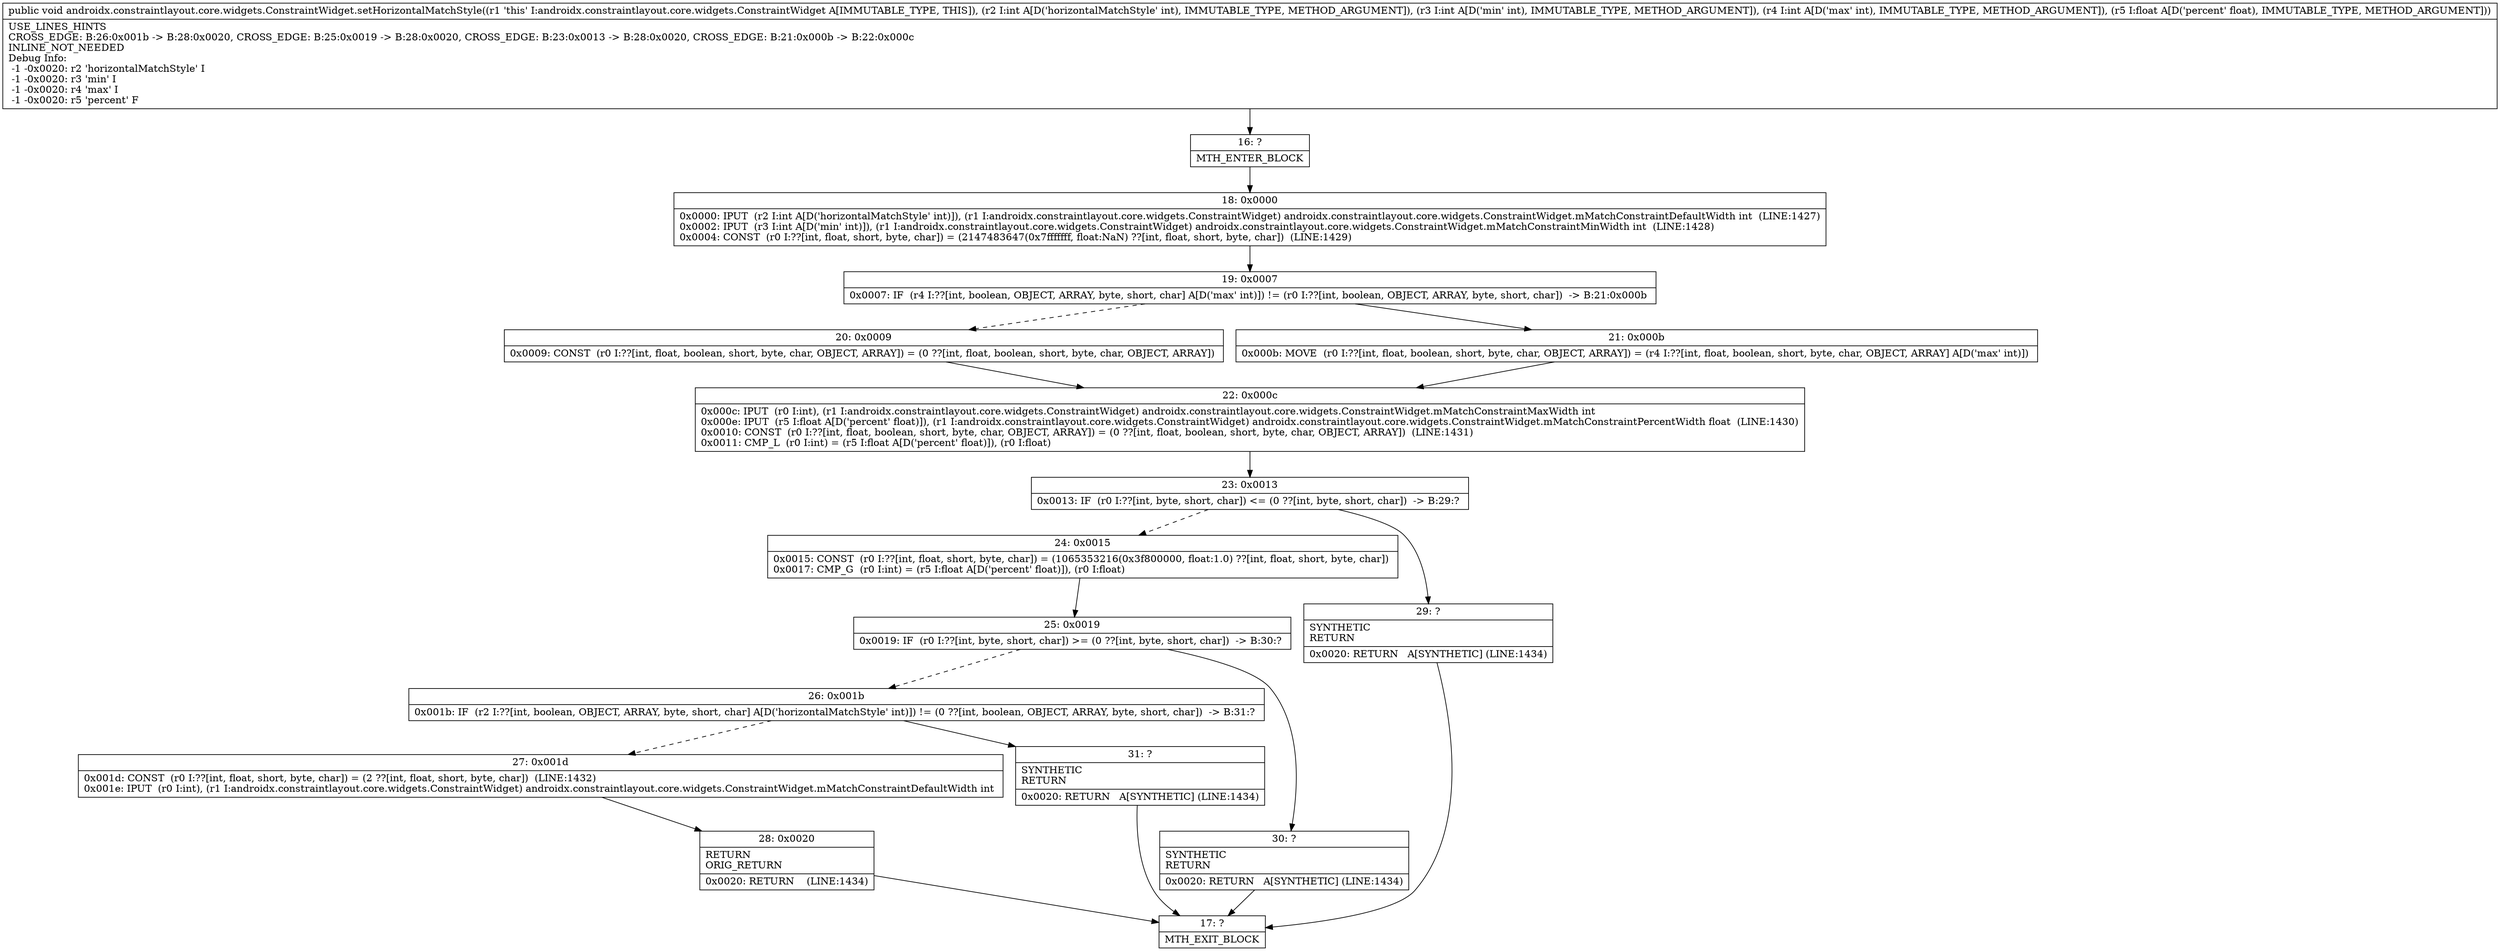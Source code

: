 digraph "CFG forandroidx.constraintlayout.core.widgets.ConstraintWidget.setHorizontalMatchStyle(IIIF)V" {
Node_16 [shape=record,label="{16\:\ ?|MTH_ENTER_BLOCK\l}"];
Node_18 [shape=record,label="{18\:\ 0x0000|0x0000: IPUT  (r2 I:int A[D('horizontalMatchStyle' int)]), (r1 I:androidx.constraintlayout.core.widgets.ConstraintWidget) androidx.constraintlayout.core.widgets.ConstraintWidget.mMatchConstraintDefaultWidth int  (LINE:1427)\l0x0002: IPUT  (r3 I:int A[D('min' int)]), (r1 I:androidx.constraintlayout.core.widgets.ConstraintWidget) androidx.constraintlayout.core.widgets.ConstraintWidget.mMatchConstraintMinWidth int  (LINE:1428)\l0x0004: CONST  (r0 I:??[int, float, short, byte, char]) = (2147483647(0x7fffffff, float:NaN) ??[int, float, short, byte, char])  (LINE:1429)\l}"];
Node_19 [shape=record,label="{19\:\ 0x0007|0x0007: IF  (r4 I:??[int, boolean, OBJECT, ARRAY, byte, short, char] A[D('max' int)]) != (r0 I:??[int, boolean, OBJECT, ARRAY, byte, short, char])  \-\> B:21:0x000b \l}"];
Node_20 [shape=record,label="{20\:\ 0x0009|0x0009: CONST  (r0 I:??[int, float, boolean, short, byte, char, OBJECT, ARRAY]) = (0 ??[int, float, boolean, short, byte, char, OBJECT, ARRAY]) \l}"];
Node_22 [shape=record,label="{22\:\ 0x000c|0x000c: IPUT  (r0 I:int), (r1 I:androidx.constraintlayout.core.widgets.ConstraintWidget) androidx.constraintlayout.core.widgets.ConstraintWidget.mMatchConstraintMaxWidth int \l0x000e: IPUT  (r5 I:float A[D('percent' float)]), (r1 I:androidx.constraintlayout.core.widgets.ConstraintWidget) androidx.constraintlayout.core.widgets.ConstraintWidget.mMatchConstraintPercentWidth float  (LINE:1430)\l0x0010: CONST  (r0 I:??[int, float, boolean, short, byte, char, OBJECT, ARRAY]) = (0 ??[int, float, boolean, short, byte, char, OBJECT, ARRAY])  (LINE:1431)\l0x0011: CMP_L  (r0 I:int) = (r5 I:float A[D('percent' float)]), (r0 I:float) \l}"];
Node_23 [shape=record,label="{23\:\ 0x0013|0x0013: IF  (r0 I:??[int, byte, short, char]) \<= (0 ??[int, byte, short, char])  \-\> B:29:? \l}"];
Node_24 [shape=record,label="{24\:\ 0x0015|0x0015: CONST  (r0 I:??[int, float, short, byte, char]) = (1065353216(0x3f800000, float:1.0) ??[int, float, short, byte, char]) \l0x0017: CMP_G  (r0 I:int) = (r5 I:float A[D('percent' float)]), (r0 I:float) \l}"];
Node_25 [shape=record,label="{25\:\ 0x0019|0x0019: IF  (r0 I:??[int, byte, short, char]) \>= (0 ??[int, byte, short, char])  \-\> B:30:? \l}"];
Node_26 [shape=record,label="{26\:\ 0x001b|0x001b: IF  (r2 I:??[int, boolean, OBJECT, ARRAY, byte, short, char] A[D('horizontalMatchStyle' int)]) != (0 ??[int, boolean, OBJECT, ARRAY, byte, short, char])  \-\> B:31:? \l}"];
Node_27 [shape=record,label="{27\:\ 0x001d|0x001d: CONST  (r0 I:??[int, float, short, byte, char]) = (2 ??[int, float, short, byte, char])  (LINE:1432)\l0x001e: IPUT  (r0 I:int), (r1 I:androidx.constraintlayout.core.widgets.ConstraintWidget) androidx.constraintlayout.core.widgets.ConstraintWidget.mMatchConstraintDefaultWidth int \l}"];
Node_28 [shape=record,label="{28\:\ 0x0020|RETURN\lORIG_RETURN\l|0x0020: RETURN    (LINE:1434)\l}"];
Node_17 [shape=record,label="{17\:\ ?|MTH_EXIT_BLOCK\l}"];
Node_31 [shape=record,label="{31\:\ ?|SYNTHETIC\lRETURN\l|0x0020: RETURN   A[SYNTHETIC] (LINE:1434)\l}"];
Node_30 [shape=record,label="{30\:\ ?|SYNTHETIC\lRETURN\l|0x0020: RETURN   A[SYNTHETIC] (LINE:1434)\l}"];
Node_29 [shape=record,label="{29\:\ ?|SYNTHETIC\lRETURN\l|0x0020: RETURN   A[SYNTHETIC] (LINE:1434)\l}"];
Node_21 [shape=record,label="{21\:\ 0x000b|0x000b: MOVE  (r0 I:??[int, float, boolean, short, byte, char, OBJECT, ARRAY]) = (r4 I:??[int, float, boolean, short, byte, char, OBJECT, ARRAY] A[D('max' int)]) \l}"];
MethodNode[shape=record,label="{public void androidx.constraintlayout.core.widgets.ConstraintWidget.setHorizontalMatchStyle((r1 'this' I:androidx.constraintlayout.core.widgets.ConstraintWidget A[IMMUTABLE_TYPE, THIS]), (r2 I:int A[D('horizontalMatchStyle' int), IMMUTABLE_TYPE, METHOD_ARGUMENT]), (r3 I:int A[D('min' int), IMMUTABLE_TYPE, METHOD_ARGUMENT]), (r4 I:int A[D('max' int), IMMUTABLE_TYPE, METHOD_ARGUMENT]), (r5 I:float A[D('percent' float), IMMUTABLE_TYPE, METHOD_ARGUMENT]))  | USE_LINES_HINTS\lCROSS_EDGE: B:26:0x001b \-\> B:28:0x0020, CROSS_EDGE: B:25:0x0019 \-\> B:28:0x0020, CROSS_EDGE: B:23:0x0013 \-\> B:28:0x0020, CROSS_EDGE: B:21:0x000b \-\> B:22:0x000c\lINLINE_NOT_NEEDED\lDebug Info:\l  \-1 \-0x0020: r2 'horizontalMatchStyle' I\l  \-1 \-0x0020: r3 'min' I\l  \-1 \-0x0020: r4 'max' I\l  \-1 \-0x0020: r5 'percent' F\l}"];
MethodNode -> Node_16;Node_16 -> Node_18;
Node_18 -> Node_19;
Node_19 -> Node_20[style=dashed];
Node_19 -> Node_21;
Node_20 -> Node_22;
Node_22 -> Node_23;
Node_23 -> Node_24[style=dashed];
Node_23 -> Node_29;
Node_24 -> Node_25;
Node_25 -> Node_26[style=dashed];
Node_25 -> Node_30;
Node_26 -> Node_27[style=dashed];
Node_26 -> Node_31;
Node_27 -> Node_28;
Node_28 -> Node_17;
Node_31 -> Node_17;
Node_30 -> Node_17;
Node_29 -> Node_17;
Node_21 -> Node_22;
}

